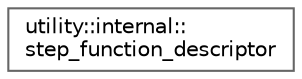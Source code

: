 digraph "类继承关系图"
{
 // LATEX_PDF_SIZE
  bgcolor="transparent";
  edge [fontname=Helvetica,fontsize=10,labelfontname=Helvetica,labelfontsize=10];
  node [fontname=Helvetica,fontsize=10,shape=box,height=0.2,width=0.4];
  rankdir="LR";
  Node0 [id="Node000000",label="utility::internal::\lstep_function_descriptor",height=0.2,width=0.4,color="grey40", fillcolor="white", style="filled",URL="$structutility_1_1internal_1_1step__function__descriptor.html",tooltip=" "];
}
